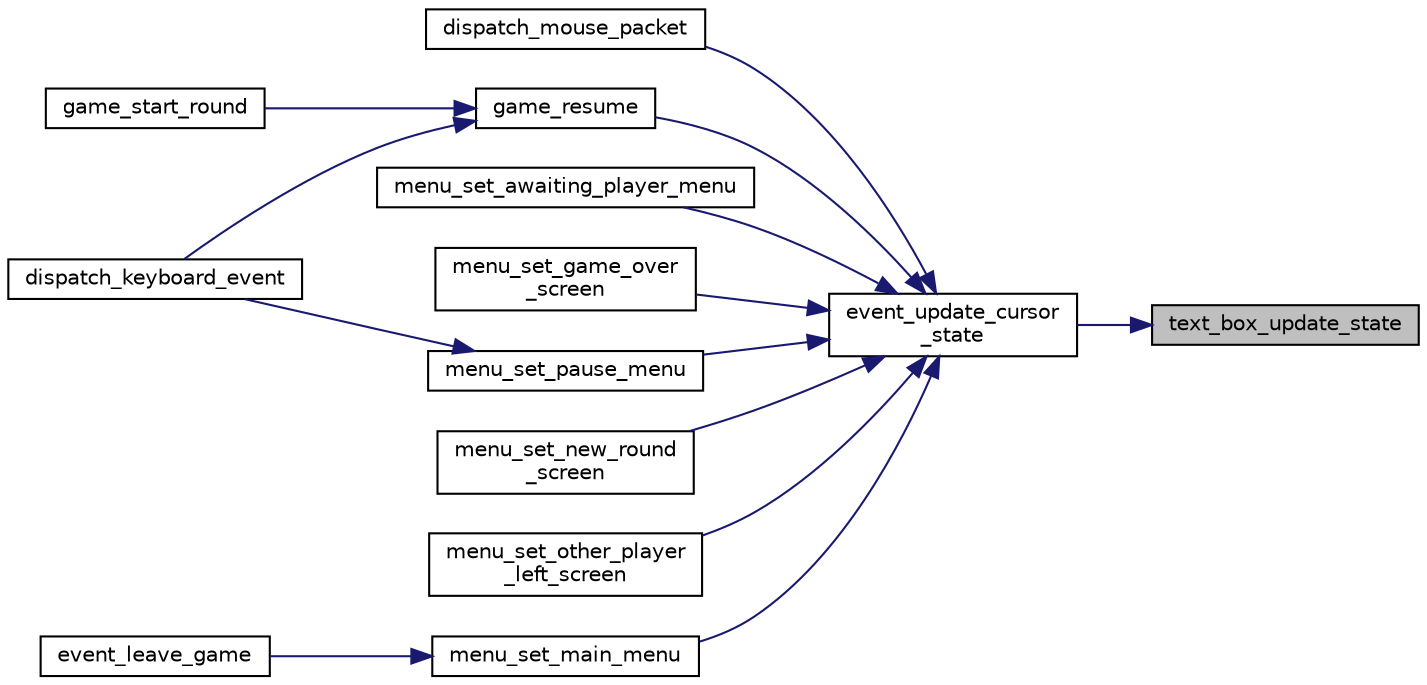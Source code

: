 digraph "text_box_update_state"
{
 // LATEX_PDF_SIZE
  edge [fontname="Helvetica",fontsize="10",labelfontname="Helvetica",labelfontsize="10"];
  node [fontname="Helvetica",fontsize="10",shape=record];
  rankdir="RL";
  Node1 [label="text_box_update_state",height=0.2,width=0.4,color="black", fillcolor="grey75", style="filled", fontcolor="black",tooltip="Updates the state of a given text box according to given mouse info."];
  Node1 -> Node2 [dir="back",color="midnightblue",fontsize="10",style="solid",fontname="Helvetica"];
  Node2 [label="event_update_cursor\l_state",height=0.2,width=0.4,color="black", fillcolor="white", style="filled",URL="$group__dispatcher.html#ga1870958649b46017847735537a5701e1",tooltip="Updates the cursor state and updates the game according to it."];
  Node2 -> Node3 [dir="back",color="midnightblue",fontsize="10",style="solid",fontname="Helvetica"];
  Node3 [label="dispatch_mouse_packet",height=0.2,width=0.4,color="black", fillcolor="white", style="filled",URL="$group__dispatcher.html#ga4256f77332aee43a38ecada70ef1e418",tooltip="Dispatches a mouse packet."];
  Node2 -> Node4 [dir="back",color="midnightblue",fontsize="10",style="solid",fontname="Helvetica"];
  Node4 [label="game_resume",height=0.2,width=0.4,color="black", fillcolor="white", style="filled",URL="$group__game.html#ga52118602811d7516e865c66a7410fd58",tooltip="Resumes the game."];
  Node4 -> Node5 [dir="back",color="midnightblue",fontsize="10",style="solid",fontname="Helvetica"];
  Node5 [label="dispatch_keyboard_event",height=0.2,width=0.4,color="black", fillcolor="white", style="filled",URL="$group__dispatcher.html#gaeefd35acea05833fa9d829f99e2ed6ca",tooltip="Dispatches a keyboard event."];
  Node4 -> Node6 [dir="back",color="midnightblue",fontsize="10",style="solid",fontname="Helvetica"];
  Node6 [label="game_start_round",height=0.2,width=0.4,color="black", fillcolor="white", style="filled",URL="$group__game.html#gad7c180906d7acb4776f4db147f289d7c",tooltip="Starts the already created round."];
  Node2 -> Node7 [dir="back",color="midnightblue",fontsize="10",style="solid",fontname="Helvetica"];
  Node7 [label="menu_set_awaiting_player_menu",height=0.2,width=0.4,color="black", fillcolor="white", style="filled",URL="$group__menu.html#ga5ed66b2ad288641ccbb969f784a64351",tooltip="Sets the menu to awaiting other player menu."];
  Node2 -> Node8 [dir="back",color="midnightblue",fontsize="10",style="solid",fontname="Helvetica"];
  Node8 [label="menu_set_game_over\l_screen",height=0.2,width=0.4,color="black", fillcolor="white", style="filled",URL="$group__menu.html#ga6331f4f3fee92d6495fd79aa17f59777",tooltip="Sets the menu to the game over screen."];
  Node2 -> Node9 [dir="back",color="midnightblue",fontsize="10",style="solid",fontname="Helvetica"];
  Node9 [label="menu_set_main_menu",height=0.2,width=0.4,color="black", fillcolor="white", style="filled",URL="$group__menu.html#ga6c442e5329ddf932b74a253c15665d75",tooltip="Sets the menu to main menu."];
  Node9 -> Node10 [dir="back",color="midnightblue",fontsize="10",style="solid",fontname="Helvetica"];
  Node10 [label="event_leave_game",height=0.2,width=0.4,color="black", fillcolor="white", style="filled",URL="$group__dispatcher.html#ga0e52394a395110749bc8ce3251ee503c",tooltip="Leaves the game."];
  Node2 -> Node11 [dir="back",color="midnightblue",fontsize="10",style="solid",fontname="Helvetica"];
  Node11 [label="menu_set_new_round\l_screen",height=0.2,width=0.4,color="black", fillcolor="white", style="filled",URL="$group__menu.html#ga0b4d8c6b87adac99529e3dce59857aaa",tooltip="Sets the menu to new round screen according to the given player role."];
  Node2 -> Node12 [dir="back",color="midnightblue",fontsize="10",style="solid",fontname="Helvetica"];
  Node12 [label="menu_set_other_player\l_left_screen",height=0.2,width=0.4,color="black", fillcolor="white", style="filled",URL="$group__menu.html#gaaf5a9953d8b982736cf01d87adcb3b14",tooltip="Sets the menu to the other player left screen."];
  Node2 -> Node13 [dir="back",color="midnightblue",fontsize="10",style="solid",fontname="Helvetica"];
  Node13 [label="menu_set_pause_menu",height=0.2,width=0.4,color="black", fillcolor="white", style="filled",URL="$group__menu.html#ga2471e39c56761768b9ceabdd4d5e732f",tooltip="Sets the menu to pause menu."];
  Node13 -> Node5 [dir="back",color="midnightblue",fontsize="10",style="solid",fontname="Helvetica"];
}
